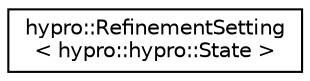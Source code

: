 digraph "Graphical Class Hierarchy"
{
  edge [fontname="Helvetica",fontsize="10",labelfontname="Helvetica",labelfontsize="10"];
  node [fontname="Helvetica",fontsize="10",shape=record];
  rankdir="LR";
  Node1 [label="hypro::RefinementSetting\l\< hypro::hypro::State \>",height=0.2,width=0.4,color="black", fillcolor="white", style="filled",URL="$structhypro_1_1RefinementSetting.html"];
}
